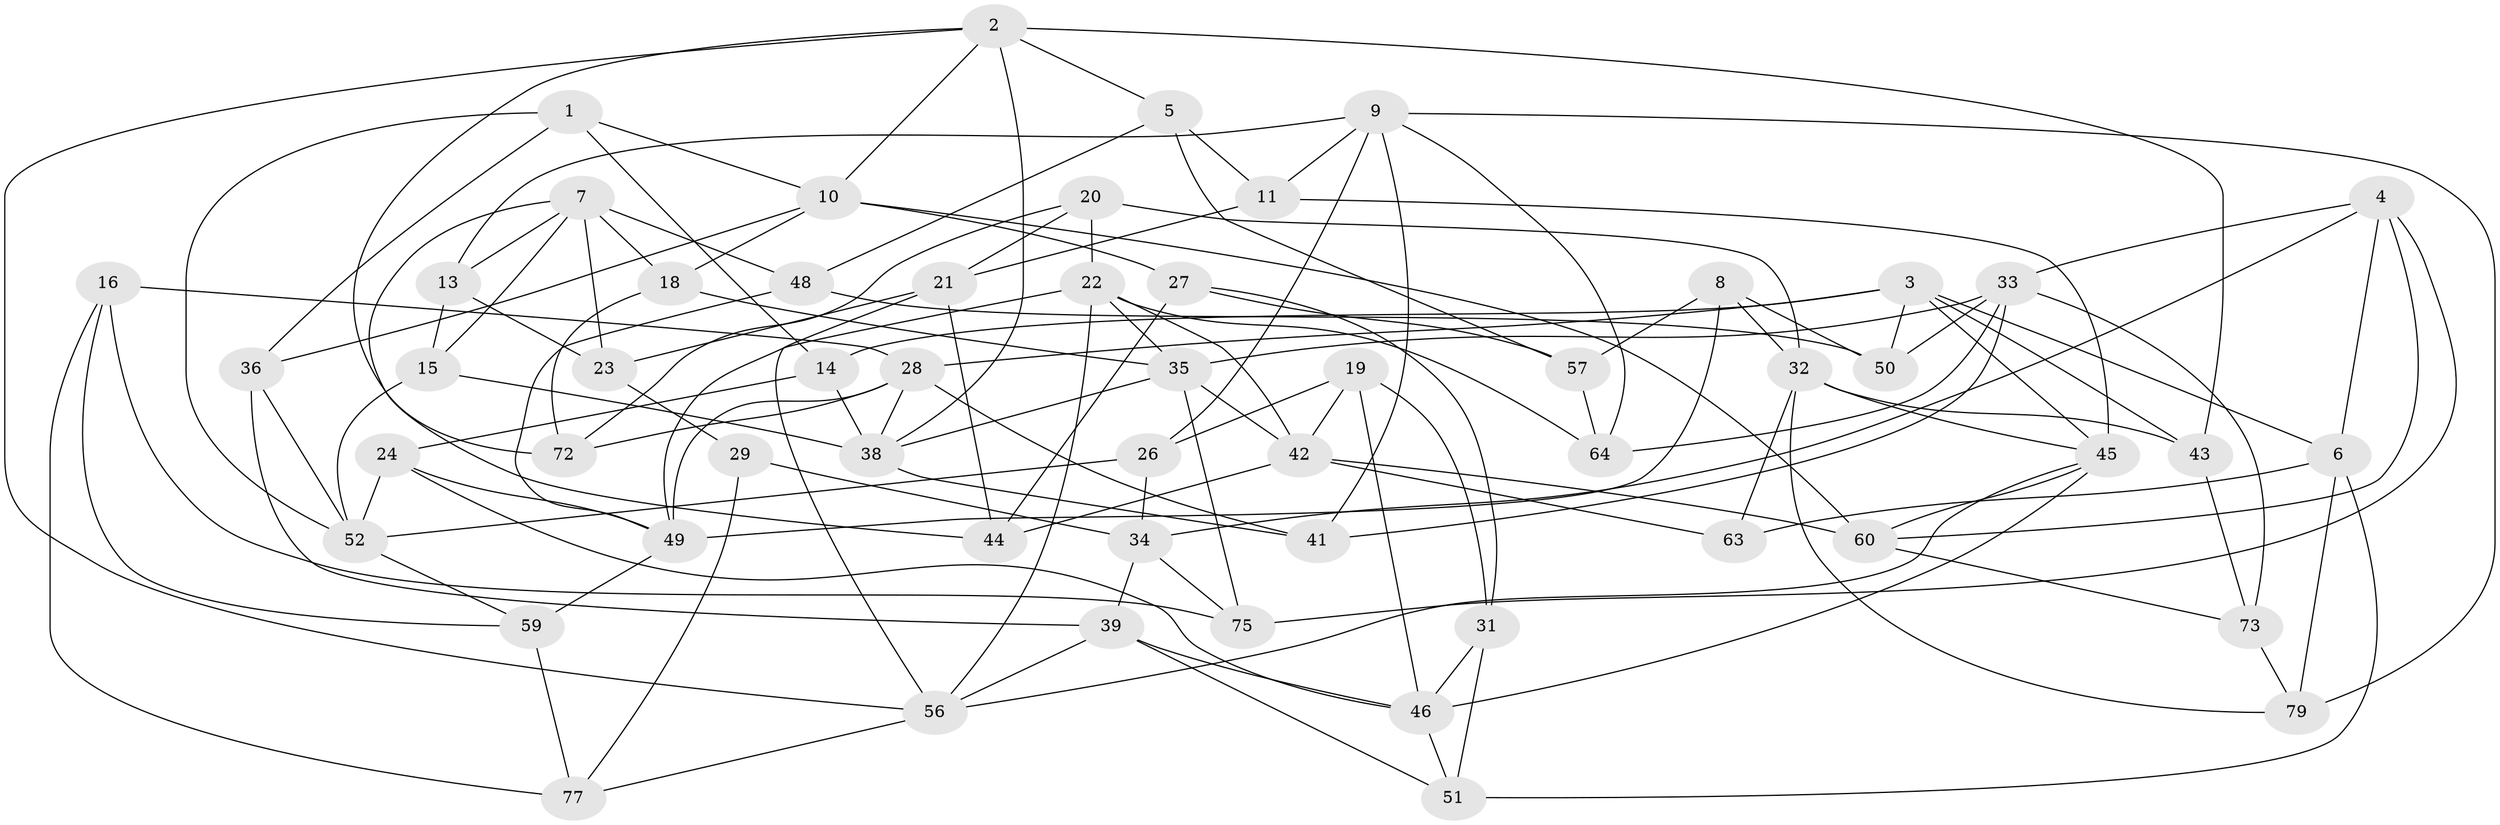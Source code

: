 // Generated by graph-tools (version 1.1) at 2025/24/03/03/25 07:24:31]
// undirected, 56 vertices, 131 edges
graph export_dot {
graph [start="1"]
  node [color=gray90,style=filled];
  1;
  2 [super="+30"];
  3 [super="+37"];
  4 [super="+12"];
  5;
  6 [super="+62"];
  7 [super="+17"];
  8;
  9 [super="+68"];
  10 [super="+25"];
  11;
  13;
  14;
  15;
  16;
  18;
  19;
  20;
  21 [super="+40"];
  22 [super="+74"];
  23 [super="+66"];
  24;
  26;
  27;
  28 [super="+78"];
  29;
  31;
  32 [super="+71"];
  33 [super="+76"];
  34 [super="+58"];
  35 [super="+80"];
  36;
  38 [super="+55"];
  39 [super="+54"];
  41;
  42 [super="+65"];
  43;
  44;
  45 [super="+61"];
  46 [super="+47"];
  48;
  49 [super="+67"];
  50;
  51;
  52 [super="+53"];
  56 [super="+69"];
  57;
  59;
  60 [super="+70"];
  63;
  64;
  72;
  73;
  75;
  77;
  79;
  1 -- 36;
  1 -- 14;
  1 -- 10;
  1 -- 52;
  2 -- 43;
  2 -- 5;
  2 -- 10;
  2 -- 72;
  2 -- 56;
  2 -- 38;
  3 -- 28;
  3 -- 43;
  3 -- 50;
  3 -- 45;
  3 -- 14;
  3 -- 6;
  4 -- 60 [weight=2];
  4 -- 34;
  4 -- 75;
  4 -- 6;
  4 -- 33;
  5 -- 11;
  5 -- 48;
  5 -- 57;
  6 -- 63 [weight=2];
  6 -- 51;
  6 -- 79;
  7 -- 18;
  7 -- 48;
  7 -- 15;
  7 -- 23;
  7 -- 44;
  7 -- 13;
  8 -- 57;
  8 -- 50;
  8 -- 32;
  8 -- 49;
  9 -- 13;
  9 -- 64;
  9 -- 26;
  9 -- 11;
  9 -- 79;
  9 -- 41;
  10 -- 60;
  10 -- 27;
  10 -- 18;
  10 -- 36;
  11 -- 45;
  11 -- 21;
  13 -- 15;
  13 -- 23;
  14 -- 24;
  14 -- 38;
  15 -- 38;
  15 -- 52;
  16 -- 77;
  16 -- 59;
  16 -- 75;
  16 -- 28;
  18 -- 72;
  18 -- 35;
  19 -- 26;
  19 -- 46;
  19 -- 31;
  19 -- 42;
  20 -- 72;
  20 -- 21;
  20 -- 32;
  20 -- 22;
  21 -- 56;
  21 -- 23 [weight=2];
  21 -- 44;
  22 -- 49;
  22 -- 42;
  22 -- 56;
  22 -- 64;
  22 -- 35;
  23 -- 29 [weight=2];
  24 -- 46;
  24 -- 52;
  24 -- 49;
  26 -- 52;
  26 -- 34;
  27 -- 57;
  27 -- 31;
  27 -- 44;
  28 -- 41;
  28 -- 72;
  28 -- 49;
  28 -- 38;
  29 -- 77;
  29 -- 34;
  31 -- 51;
  31 -- 46;
  32 -- 63;
  32 -- 79;
  32 -- 45;
  32 -- 43;
  33 -- 35;
  33 -- 73;
  33 -- 41;
  33 -- 64;
  33 -- 50;
  34 -- 39 [weight=2];
  34 -- 75;
  35 -- 38;
  35 -- 42;
  35 -- 75;
  36 -- 39;
  36 -- 52;
  38 -- 41;
  39 -- 51;
  39 -- 46;
  39 -- 56;
  42 -- 44;
  42 -- 63;
  42 -- 60;
  43 -- 73;
  45 -- 56;
  45 -- 60;
  45 -- 46;
  46 -- 51;
  48 -- 50;
  48 -- 49;
  49 -- 59;
  52 -- 59;
  56 -- 77;
  57 -- 64;
  59 -- 77;
  60 -- 73;
  73 -- 79;
}
